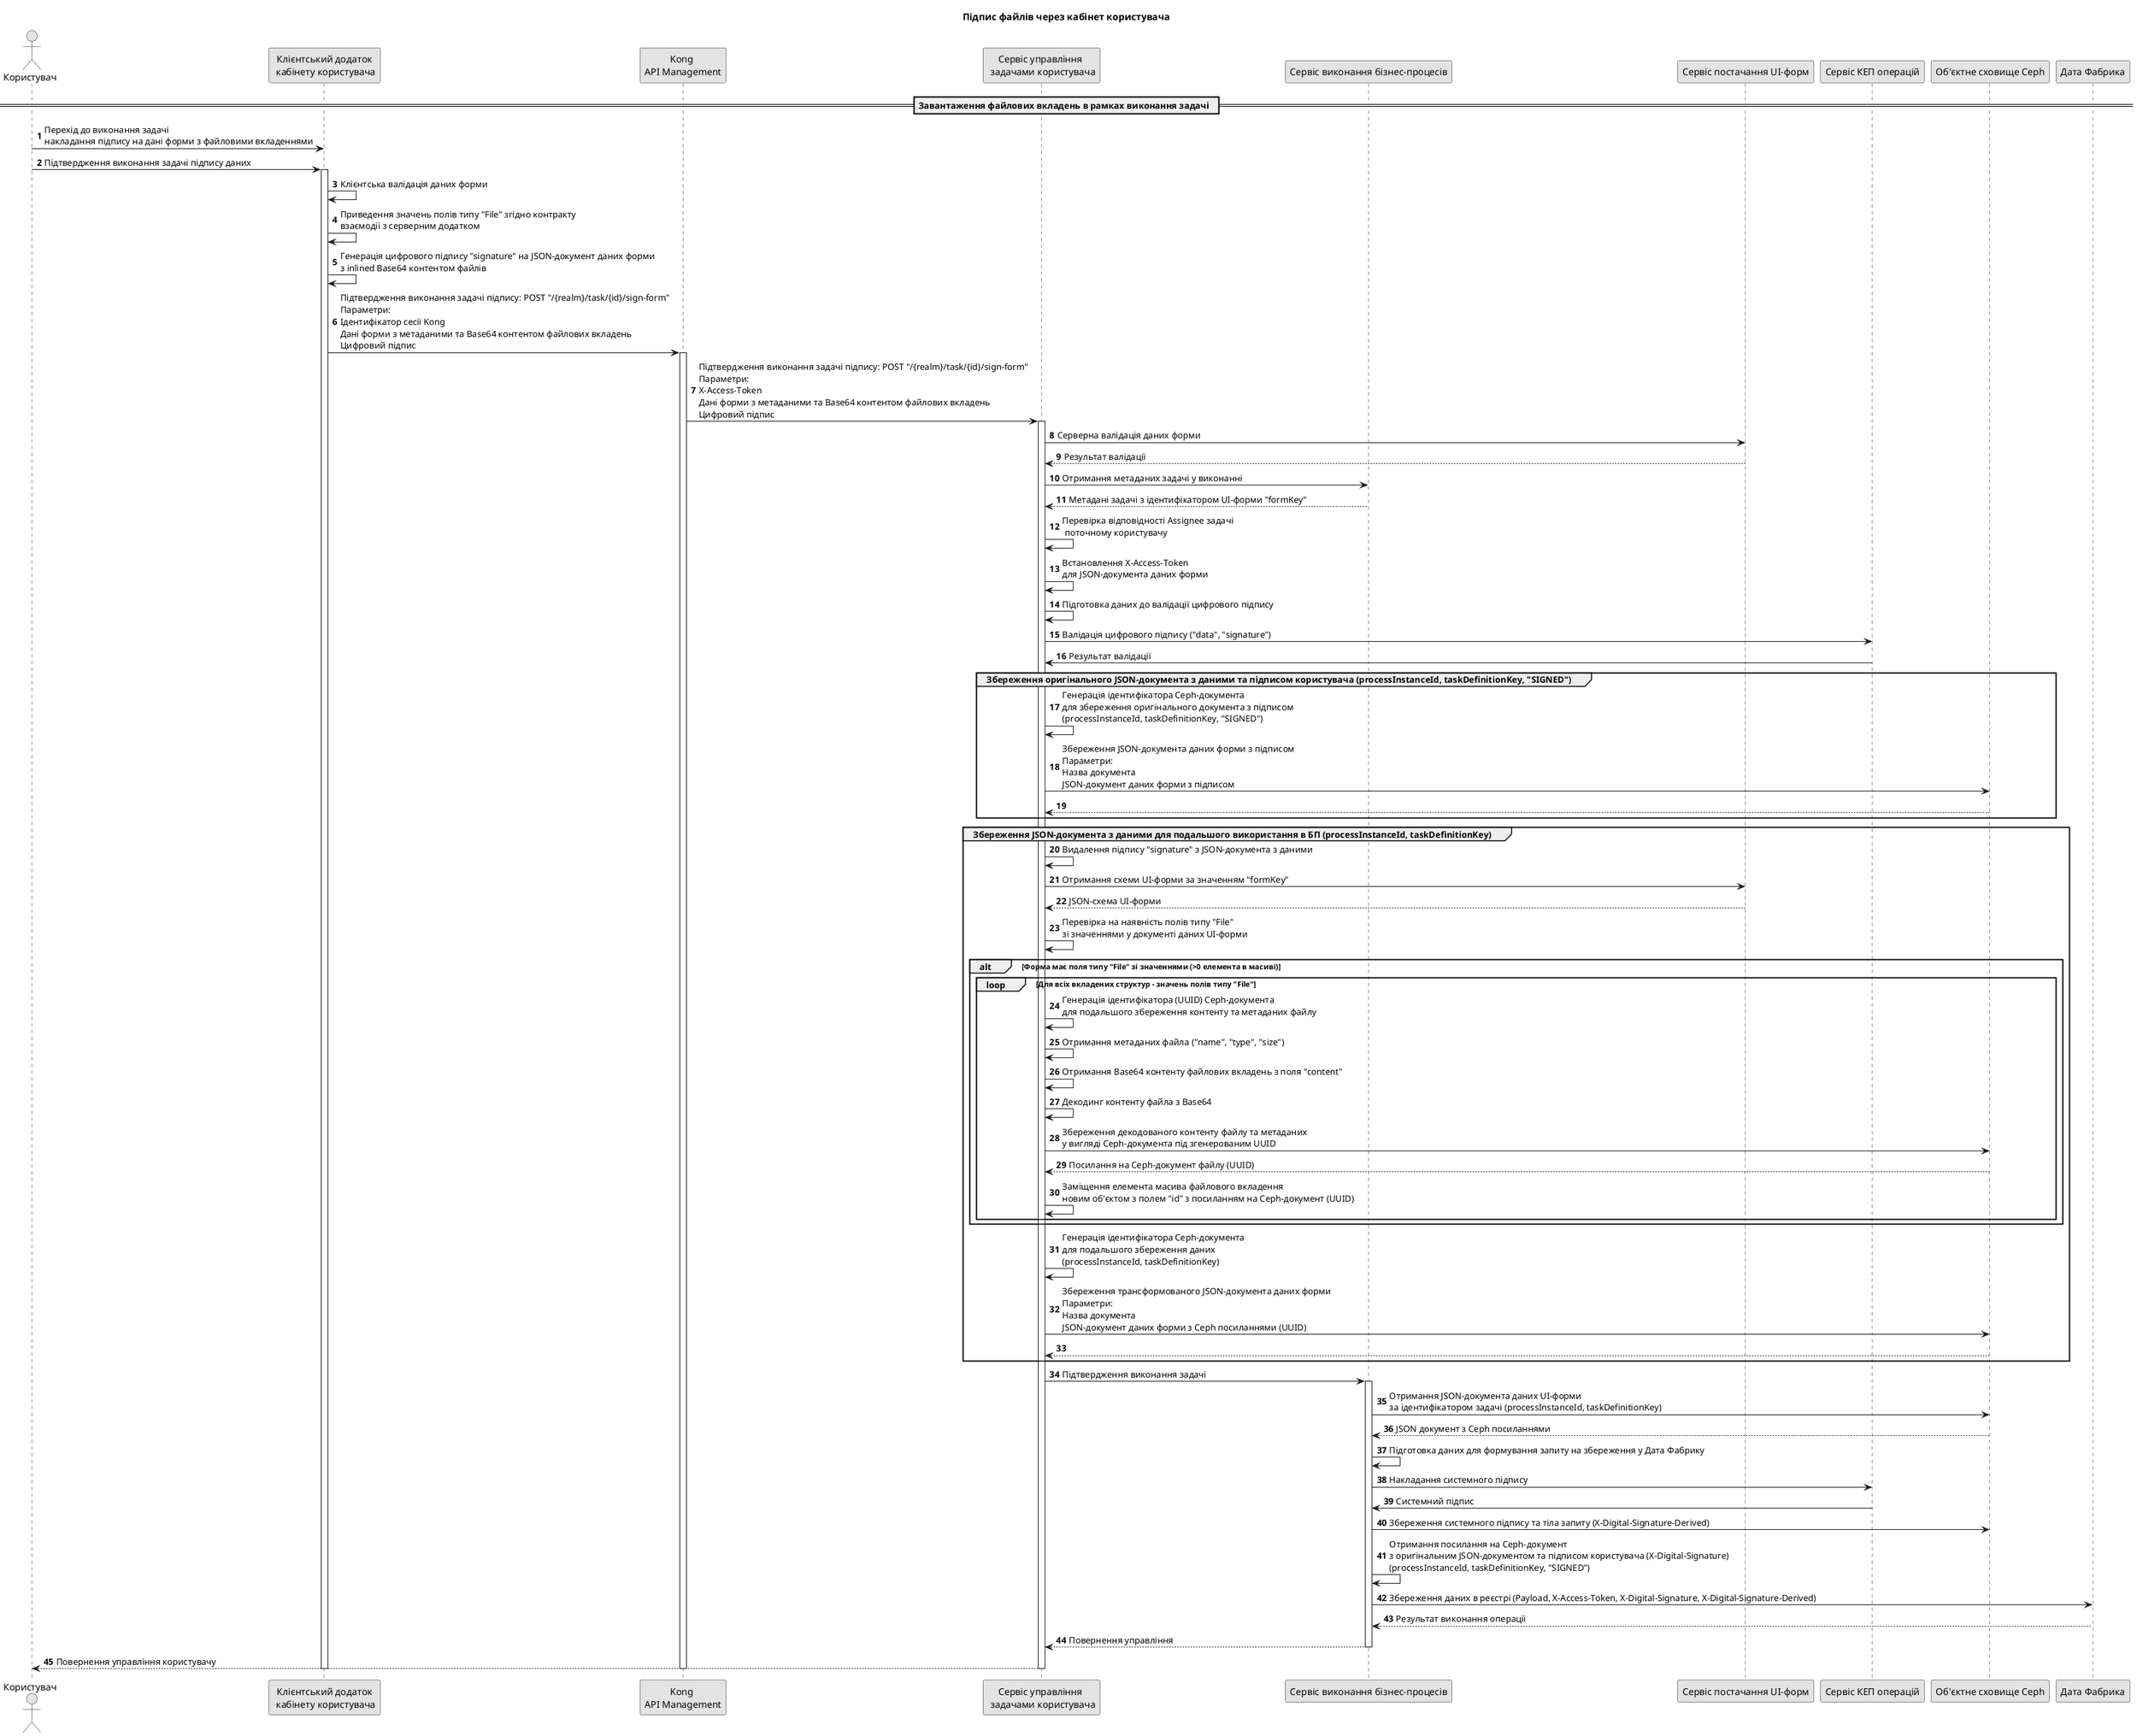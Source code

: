 @startuml
skinparam monochrome true

actor "Користувач" as user
participant "Клієнтський додаток\n кабінету користувача" as cabinet
participant "Kong \nAPI Management" as kong
participant "Сервіс управління \n задачами користувача" as user_task_mngmnt
participant "Сервіс виконання бізнес-процесів" as bpms
participant "Сервіс постачання UI-форм" as form_provider
participant "Сервіс КЕП операцій" as dso
participant "Об'єктне сховище Ceph" as ceph
participant "Дата Фабрика" as data_factory

skinparam responseMessageBelowArrow false
title Підпис файлів через кабінет користувача

== Завантаження файлових вкладень в рамках виконання задачі  ==
autonumber
user -> cabinet: Перехід до виконання задачі \nнакладання підпису на дані форми з файловими вкладеннями

user -> cabinet: Підтвердження виконання задачі підпису даних
activate cabinet
  cabinet -> cabinet: Клієнтська валідація даних форми
  cabinet -> cabinet: Приведення значень полів типу "File" згідно контракту \nвзаємодії з серверним додатком
  cabinet -> cabinet: Генерація цифрового підпису "signature" на JSON-документ даних форми \nз inlined Base64 контентом файлів
  cabinet -> kong: Підтвердження виконання задачі підпису: POST "/{realm}/task/{id}/sign-form" \nПараметри: \nІдентифікатор сесії Kong \nДані форми з метаданими та Base64 контентом файлових вкладень\nЦифровий підпис
  activate kong
    kong -> user_task_mngmnt: Підтвердження виконання задачі підпису: POST "/{realm}/task/{id}/sign-form" \nПараметри: \nX-Access-Token \nДані форми з метаданими та Base64 контентом файлових вкладень\nЦифровий підпис
    activate user_task_mngmnt
      user_task_mngmnt -> form_provider: Серверна валідація даних форми
      form_provider --> user_task_mngmnt: Результат валідації

      user_task_mngmnt -> bpms: Отримання метаданих задачі у виконанні
      bpms --> user_task_mngmnt: Метадані задачі з ідентифікатором UI-форми "formKey"
      user_task_mngmnt -> user_task_mngmnt: Перевірка відповідності Assignee задачі\n поточному користувачу
      user_task_mngmnt -> user_task_mngmnt: Встановлення X-Access-Token \nдля JSON-документа даних форми
      user_task_mngmnt -> user_task_mngmnt: Підготовка даних до валідації цифрового підпису
      user_task_mngmnt -> dso: Валідація цифрового підпису ("data", "signature")
      dso -> user_task_mngmnt: Результат валідації
      group Збереження оригінального JSON-документа з даними та підписом користувача (processInstanceId, taskDefinitionKey, "SIGNED")
        user_task_mngmnt -> user_task_mngmnt: Генерація ідентифікатора Ceph-документа \nдля збереження оригінального документа з підписом \n(processInstanceId, taskDefinitionKey, "SIGNED")
        user_task_mngmnt -> ceph: Збереження JSON-документа даних форми з підписом  \nПараметри:\nНазва документа \nJSON-документ даних форми з підписом
        ceph --> user_task_mngmnt
      end

      group Збереження JSON-документа з даними для подальшого використання в БП (processInstanceId, taskDefinitionKey)
        user_task_mngmnt -> user_task_mngmnt: Видалення підпису "signature" з JSON-документа з даними
        user_task_mngmnt -> form_provider: Отримання схеми UI-форми за значенням "formKey"
        form_provider --> user_task_mngmnt: JSON-схема UI-форми
        user_task_mngmnt -> user_task_mngmnt: Перевірка на наявність полів типу "File" \nзі значеннями у документі даних UI-форми
        alt Форма має поля типу "File" зі значеннями (>0 елемента в масиві)
          loop Для всіх вкладених структур - значень полів типу "File"
            user_task_mngmnt -> user_task_mngmnt: Генерація ідентифікатора (UUID) Ceph-документа \nдля подальшого збереження контенту та метаданих файлу
            user_task_mngmnt -> user_task_mngmnt: Отримання метаданих файла ("name", "type", "size")
            user_task_mngmnt -> user_task_mngmnt: Отримання Base64 контенту файлових вкладень з поля "content"
            user_task_mngmnt -> user_task_mngmnt: Декодинг контенту файла з Base64
            user_task_mngmnt -> ceph: Збереження декодованого контенту файлу та метаданих \nу вигляді Ceph-документа під згенерованим UUID
            ceph --> user_task_mngmnt: Посилання на Ceph-документ файлу (UUID)
            user_task_mngmnt -> user_task_mngmnt: Заміщення елемента масива файлового вкладення \nновим об'єктом з полем "id" з посиланням на Ceph-документ (UUID)
          end
        end

        user_task_mngmnt -> user_task_mngmnt: Генерація ідентифікатора Ceph-документа \nдля подальшого збереження даних \n(processInstanceId, taskDefinitionKey)
        user_task_mngmnt -> ceph: Збереження трансформованого JSON-документа даних форми \nПараметри:\nНазва документа \nJSON-документ даних форми з Ceph посиланнями (UUID)
        ceph --> user_task_mngmnt
      end

      user_task_mngmnt -> bpms: Підтвердження виконання задачі
      activate bpms
        bpms -> ceph: Отримання JSON-документа даних UI-форми \nза ідентифікатором задачі (processInstanceId, taskDefinitionKey)
        ceph --> bpms: JSON документ з Ceph посиланнями
        bpms -> bpms: Підготовка даних для формування запиту на збереження у Дата Фабрику
        bpms -> dso: Накладання системного підпису
        dso -> bpms: Системний підпис
        bpms -> ceph: Збереження системного підпису та тіла запиту (X-Digital-Signature-Derived)
        bpms -> bpms: Отримання посилання на Ceph-документ \nз оригінальним JSON-документом та підписом користувача (X-Digital-Signature) \n(processInstanceId, taskDefinitionKey, "SIGNED")
        bpms -> data_factory: Збереження даних в реєстрі (Payload, X-Access-Token, X-Digital-Signature, X-Digital-Signature-Derived)
        data_factory --> bpms: Результат виконання операції

      return Повернення управління
      user_task_mngmnt --> user: Повернення управління користувачу
    deactivate
  deactivate
deactivate

@enduml